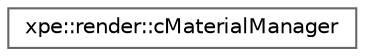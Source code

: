 digraph "Graphical Class Hierarchy"
{
 // LATEX_PDF_SIZE
  bgcolor="transparent";
  edge [fontname=Helvetica,fontsize=10,labelfontname=Helvetica,labelfontsize=10];
  node [fontname=Helvetica,fontsize=10,shape=box,height=0.2,width=0.4];
  rankdir="LR";
  Node0 [id="Node000000",label="xpe::render::cMaterialManager",height=0.2,width=0.4,color="grey40", fillcolor="white", style="filled",URL="$classxpe_1_1render_1_1c_material_manager.html",tooltip=" "];
}
